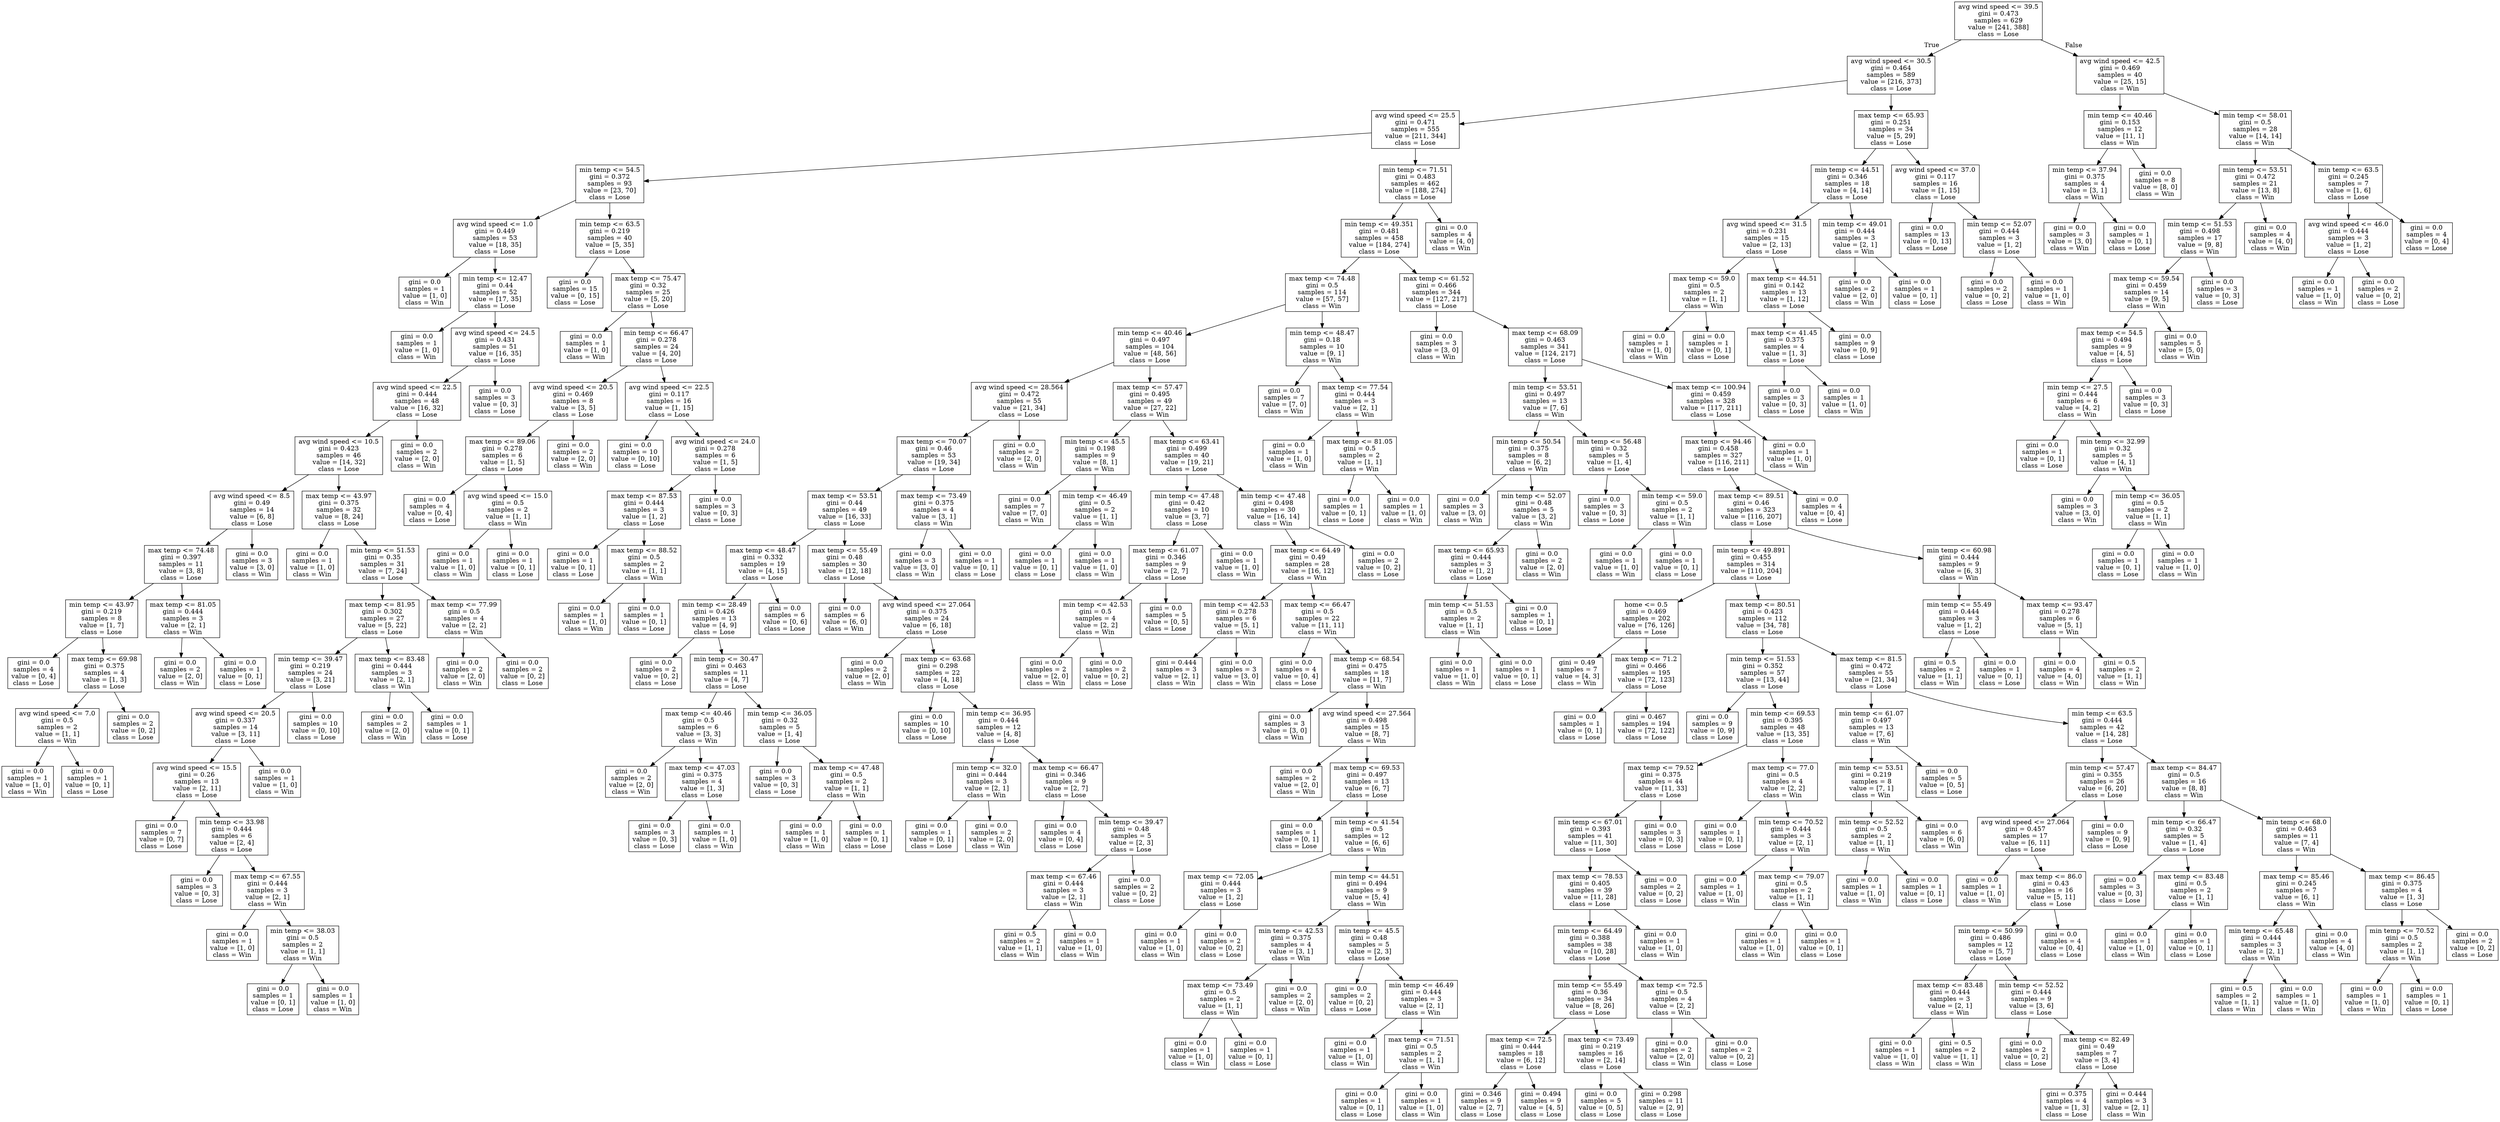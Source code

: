 digraph Tree {
node [shape=box] ;
0 [label="avg wind speed <= 39.5\ngini = 0.473\nsamples = 629\nvalue = [241, 388]\nclass = Lose"] ;
1 [label="avg wind speed <= 30.5\ngini = 0.464\nsamples = 589\nvalue = [216, 373]\nclass = Lose"] ;
0 -> 1 [labeldistance=2.5, labelangle=45, headlabel="True"] ;
2 [label="avg wind speed <= 25.5\ngini = 0.471\nsamples = 555\nvalue = [211, 344]\nclass = Lose"] ;
1 -> 2 ;
3 [label="min temp <= 54.5\ngini = 0.372\nsamples = 93\nvalue = [23, 70]\nclass = Lose"] ;
2 -> 3 ;
4 [label="avg wind speed <= 1.0\ngini = 0.449\nsamples = 53\nvalue = [18, 35]\nclass = Lose"] ;
3 -> 4 ;
5 [label="gini = 0.0\nsamples = 1\nvalue = [1, 0]\nclass = Win"] ;
4 -> 5 ;
6 [label="min temp <= 12.47\ngini = 0.44\nsamples = 52\nvalue = [17, 35]\nclass = Lose"] ;
4 -> 6 ;
7 [label="gini = 0.0\nsamples = 1\nvalue = [1, 0]\nclass = Win"] ;
6 -> 7 ;
8 [label="avg wind speed <= 24.5\ngini = 0.431\nsamples = 51\nvalue = [16, 35]\nclass = Lose"] ;
6 -> 8 ;
9 [label="avg wind speed <= 22.5\ngini = 0.444\nsamples = 48\nvalue = [16, 32]\nclass = Lose"] ;
8 -> 9 ;
10 [label="avg wind speed <= 10.5\ngini = 0.423\nsamples = 46\nvalue = [14, 32]\nclass = Lose"] ;
9 -> 10 ;
11 [label="avg wind speed <= 8.5\ngini = 0.49\nsamples = 14\nvalue = [6, 8]\nclass = Lose"] ;
10 -> 11 ;
12 [label="max temp <= 74.48\ngini = 0.397\nsamples = 11\nvalue = [3, 8]\nclass = Lose"] ;
11 -> 12 ;
13 [label="min temp <= 43.97\ngini = 0.219\nsamples = 8\nvalue = [1, 7]\nclass = Lose"] ;
12 -> 13 ;
14 [label="gini = 0.0\nsamples = 4\nvalue = [0, 4]\nclass = Lose"] ;
13 -> 14 ;
15 [label="max temp <= 69.98\ngini = 0.375\nsamples = 4\nvalue = [1, 3]\nclass = Lose"] ;
13 -> 15 ;
16 [label="avg wind speed <= 7.0\ngini = 0.5\nsamples = 2\nvalue = [1, 1]\nclass = Win"] ;
15 -> 16 ;
17 [label="gini = 0.0\nsamples = 1\nvalue = [1, 0]\nclass = Win"] ;
16 -> 17 ;
18 [label="gini = 0.0\nsamples = 1\nvalue = [0, 1]\nclass = Lose"] ;
16 -> 18 ;
19 [label="gini = 0.0\nsamples = 2\nvalue = [0, 2]\nclass = Lose"] ;
15 -> 19 ;
20 [label="max temp <= 81.05\ngini = 0.444\nsamples = 3\nvalue = [2, 1]\nclass = Win"] ;
12 -> 20 ;
21 [label="gini = 0.0\nsamples = 2\nvalue = [2, 0]\nclass = Win"] ;
20 -> 21 ;
22 [label="gini = 0.0\nsamples = 1\nvalue = [0, 1]\nclass = Lose"] ;
20 -> 22 ;
23 [label="gini = 0.0\nsamples = 3\nvalue = [3, 0]\nclass = Win"] ;
11 -> 23 ;
24 [label="max temp <= 43.97\ngini = 0.375\nsamples = 32\nvalue = [8, 24]\nclass = Lose"] ;
10 -> 24 ;
25 [label="gini = 0.0\nsamples = 1\nvalue = [1, 0]\nclass = Win"] ;
24 -> 25 ;
26 [label="min temp <= 51.53\ngini = 0.35\nsamples = 31\nvalue = [7, 24]\nclass = Lose"] ;
24 -> 26 ;
27 [label="max temp <= 81.95\ngini = 0.302\nsamples = 27\nvalue = [5, 22]\nclass = Lose"] ;
26 -> 27 ;
28 [label="min temp <= 39.47\ngini = 0.219\nsamples = 24\nvalue = [3, 21]\nclass = Lose"] ;
27 -> 28 ;
29 [label="avg wind speed <= 20.5\ngini = 0.337\nsamples = 14\nvalue = [3, 11]\nclass = Lose"] ;
28 -> 29 ;
30 [label="avg wind speed <= 15.5\ngini = 0.26\nsamples = 13\nvalue = [2, 11]\nclass = Lose"] ;
29 -> 30 ;
31 [label="gini = 0.0\nsamples = 7\nvalue = [0, 7]\nclass = Lose"] ;
30 -> 31 ;
32 [label="min temp <= 33.98\ngini = 0.444\nsamples = 6\nvalue = [2, 4]\nclass = Lose"] ;
30 -> 32 ;
33 [label="gini = 0.0\nsamples = 3\nvalue = [0, 3]\nclass = Lose"] ;
32 -> 33 ;
34 [label="max temp <= 67.55\ngini = 0.444\nsamples = 3\nvalue = [2, 1]\nclass = Win"] ;
32 -> 34 ;
35 [label="gini = 0.0\nsamples = 1\nvalue = [1, 0]\nclass = Win"] ;
34 -> 35 ;
36 [label="min temp <= 38.03\ngini = 0.5\nsamples = 2\nvalue = [1, 1]\nclass = Win"] ;
34 -> 36 ;
37 [label="gini = 0.0\nsamples = 1\nvalue = [0, 1]\nclass = Lose"] ;
36 -> 37 ;
38 [label="gini = 0.0\nsamples = 1\nvalue = [1, 0]\nclass = Win"] ;
36 -> 38 ;
39 [label="gini = 0.0\nsamples = 1\nvalue = [1, 0]\nclass = Win"] ;
29 -> 39 ;
40 [label="gini = 0.0\nsamples = 10\nvalue = [0, 10]\nclass = Lose"] ;
28 -> 40 ;
41 [label="max temp <= 83.48\ngini = 0.444\nsamples = 3\nvalue = [2, 1]\nclass = Win"] ;
27 -> 41 ;
42 [label="gini = 0.0\nsamples = 2\nvalue = [2, 0]\nclass = Win"] ;
41 -> 42 ;
43 [label="gini = 0.0\nsamples = 1\nvalue = [0, 1]\nclass = Lose"] ;
41 -> 43 ;
44 [label="max temp <= 77.99\ngini = 0.5\nsamples = 4\nvalue = [2, 2]\nclass = Win"] ;
26 -> 44 ;
45 [label="gini = 0.0\nsamples = 2\nvalue = [2, 0]\nclass = Win"] ;
44 -> 45 ;
46 [label="gini = 0.0\nsamples = 2\nvalue = [0, 2]\nclass = Lose"] ;
44 -> 46 ;
47 [label="gini = 0.0\nsamples = 2\nvalue = [2, 0]\nclass = Win"] ;
9 -> 47 ;
48 [label="gini = 0.0\nsamples = 3\nvalue = [0, 3]\nclass = Lose"] ;
8 -> 48 ;
49 [label="min temp <= 63.5\ngini = 0.219\nsamples = 40\nvalue = [5, 35]\nclass = Lose"] ;
3 -> 49 ;
50 [label="gini = 0.0\nsamples = 15\nvalue = [0, 15]\nclass = Lose"] ;
49 -> 50 ;
51 [label="max temp <= 75.47\ngini = 0.32\nsamples = 25\nvalue = [5, 20]\nclass = Lose"] ;
49 -> 51 ;
52 [label="gini = 0.0\nsamples = 1\nvalue = [1, 0]\nclass = Win"] ;
51 -> 52 ;
53 [label="min temp <= 66.47\ngini = 0.278\nsamples = 24\nvalue = [4, 20]\nclass = Lose"] ;
51 -> 53 ;
54 [label="avg wind speed <= 20.5\ngini = 0.469\nsamples = 8\nvalue = [3, 5]\nclass = Lose"] ;
53 -> 54 ;
55 [label="max temp <= 89.06\ngini = 0.278\nsamples = 6\nvalue = [1, 5]\nclass = Lose"] ;
54 -> 55 ;
56 [label="gini = 0.0\nsamples = 4\nvalue = [0, 4]\nclass = Lose"] ;
55 -> 56 ;
57 [label="avg wind speed <= 15.0\ngini = 0.5\nsamples = 2\nvalue = [1, 1]\nclass = Win"] ;
55 -> 57 ;
58 [label="gini = 0.0\nsamples = 1\nvalue = [1, 0]\nclass = Win"] ;
57 -> 58 ;
59 [label="gini = 0.0\nsamples = 1\nvalue = [0, 1]\nclass = Lose"] ;
57 -> 59 ;
60 [label="gini = 0.0\nsamples = 2\nvalue = [2, 0]\nclass = Win"] ;
54 -> 60 ;
61 [label="avg wind speed <= 22.5\ngini = 0.117\nsamples = 16\nvalue = [1, 15]\nclass = Lose"] ;
53 -> 61 ;
62 [label="gini = 0.0\nsamples = 10\nvalue = [0, 10]\nclass = Lose"] ;
61 -> 62 ;
63 [label="avg wind speed <= 24.0\ngini = 0.278\nsamples = 6\nvalue = [1, 5]\nclass = Lose"] ;
61 -> 63 ;
64 [label="max temp <= 87.53\ngini = 0.444\nsamples = 3\nvalue = [1, 2]\nclass = Lose"] ;
63 -> 64 ;
65 [label="gini = 0.0\nsamples = 1\nvalue = [0, 1]\nclass = Lose"] ;
64 -> 65 ;
66 [label="max temp <= 88.52\ngini = 0.5\nsamples = 2\nvalue = [1, 1]\nclass = Win"] ;
64 -> 66 ;
67 [label="gini = 0.0\nsamples = 1\nvalue = [1, 0]\nclass = Win"] ;
66 -> 67 ;
68 [label="gini = 0.0\nsamples = 1\nvalue = [0, 1]\nclass = Lose"] ;
66 -> 68 ;
69 [label="gini = 0.0\nsamples = 3\nvalue = [0, 3]\nclass = Lose"] ;
63 -> 69 ;
70 [label="min temp <= 71.51\ngini = 0.483\nsamples = 462\nvalue = [188, 274]\nclass = Lose"] ;
2 -> 70 ;
71 [label="min temp <= 49.351\ngini = 0.481\nsamples = 458\nvalue = [184, 274]\nclass = Lose"] ;
70 -> 71 ;
72 [label="max temp <= 74.48\ngini = 0.5\nsamples = 114\nvalue = [57, 57]\nclass = Win"] ;
71 -> 72 ;
73 [label="min temp <= 40.46\ngini = 0.497\nsamples = 104\nvalue = [48, 56]\nclass = Lose"] ;
72 -> 73 ;
74 [label="avg wind speed <= 28.564\ngini = 0.472\nsamples = 55\nvalue = [21, 34]\nclass = Lose"] ;
73 -> 74 ;
75 [label="max temp <= 70.07\ngini = 0.46\nsamples = 53\nvalue = [19, 34]\nclass = Lose"] ;
74 -> 75 ;
76 [label="max temp <= 53.51\ngini = 0.44\nsamples = 49\nvalue = [16, 33]\nclass = Lose"] ;
75 -> 76 ;
77 [label="max temp <= 48.47\ngini = 0.332\nsamples = 19\nvalue = [4, 15]\nclass = Lose"] ;
76 -> 77 ;
78 [label="min temp <= 28.49\ngini = 0.426\nsamples = 13\nvalue = [4, 9]\nclass = Lose"] ;
77 -> 78 ;
79 [label="gini = 0.0\nsamples = 2\nvalue = [0, 2]\nclass = Lose"] ;
78 -> 79 ;
80 [label="min temp <= 30.47\ngini = 0.463\nsamples = 11\nvalue = [4, 7]\nclass = Lose"] ;
78 -> 80 ;
81 [label="max temp <= 40.46\ngini = 0.5\nsamples = 6\nvalue = [3, 3]\nclass = Win"] ;
80 -> 81 ;
82 [label="gini = 0.0\nsamples = 2\nvalue = [2, 0]\nclass = Win"] ;
81 -> 82 ;
83 [label="max temp <= 47.03\ngini = 0.375\nsamples = 4\nvalue = [1, 3]\nclass = Lose"] ;
81 -> 83 ;
84 [label="gini = 0.0\nsamples = 3\nvalue = [0, 3]\nclass = Lose"] ;
83 -> 84 ;
85 [label="gini = 0.0\nsamples = 1\nvalue = [1, 0]\nclass = Win"] ;
83 -> 85 ;
86 [label="min temp <= 36.05\ngini = 0.32\nsamples = 5\nvalue = [1, 4]\nclass = Lose"] ;
80 -> 86 ;
87 [label="gini = 0.0\nsamples = 3\nvalue = [0, 3]\nclass = Lose"] ;
86 -> 87 ;
88 [label="max temp <= 47.48\ngini = 0.5\nsamples = 2\nvalue = [1, 1]\nclass = Win"] ;
86 -> 88 ;
89 [label="gini = 0.0\nsamples = 1\nvalue = [1, 0]\nclass = Win"] ;
88 -> 89 ;
90 [label="gini = 0.0\nsamples = 1\nvalue = [0, 1]\nclass = Lose"] ;
88 -> 90 ;
91 [label="gini = 0.0\nsamples = 6\nvalue = [0, 6]\nclass = Lose"] ;
77 -> 91 ;
92 [label="max temp <= 55.49\ngini = 0.48\nsamples = 30\nvalue = [12, 18]\nclass = Lose"] ;
76 -> 92 ;
93 [label="gini = 0.0\nsamples = 6\nvalue = [6, 0]\nclass = Win"] ;
92 -> 93 ;
94 [label="avg wind speed <= 27.064\ngini = 0.375\nsamples = 24\nvalue = [6, 18]\nclass = Lose"] ;
92 -> 94 ;
95 [label="gini = 0.0\nsamples = 2\nvalue = [2, 0]\nclass = Win"] ;
94 -> 95 ;
96 [label="max temp <= 63.68\ngini = 0.298\nsamples = 22\nvalue = [4, 18]\nclass = Lose"] ;
94 -> 96 ;
97 [label="gini = 0.0\nsamples = 10\nvalue = [0, 10]\nclass = Lose"] ;
96 -> 97 ;
98 [label="min temp <= 36.95\ngini = 0.444\nsamples = 12\nvalue = [4, 8]\nclass = Lose"] ;
96 -> 98 ;
99 [label="min temp <= 32.0\ngini = 0.444\nsamples = 3\nvalue = [2, 1]\nclass = Win"] ;
98 -> 99 ;
100 [label="gini = 0.0\nsamples = 1\nvalue = [0, 1]\nclass = Lose"] ;
99 -> 100 ;
101 [label="gini = 0.0\nsamples = 2\nvalue = [2, 0]\nclass = Win"] ;
99 -> 101 ;
102 [label="max temp <= 66.47\ngini = 0.346\nsamples = 9\nvalue = [2, 7]\nclass = Lose"] ;
98 -> 102 ;
103 [label="gini = 0.0\nsamples = 4\nvalue = [0, 4]\nclass = Lose"] ;
102 -> 103 ;
104 [label="min temp <= 39.47\ngini = 0.48\nsamples = 5\nvalue = [2, 3]\nclass = Lose"] ;
102 -> 104 ;
105 [label="max temp <= 67.46\ngini = 0.444\nsamples = 3\nvalue = [2, 1]\nclass = Win"] ;
104 -> 105 ;
106 [label="gini = 0.5\nsamples = 2\nvalue = [1, 1]\nclass = Win"] ;
105 -> 106 ;
107 [label="gini = 0.0\nsamples = 1\nvalue = [1, 0]\nclass = Win"] ;
105 -> 107 ;
108 [label="gini = 0.0\nsamples = 2\nvalue = [0, 2]\nclass = Lose"] ;
104 -> 108 ;
109 [label="max temp <= 73.49\ngini = 0.375\nsamples = 4\nvalue = [3, 1]\nclass = Win"] ;
75 -> 109 ;
110 [label="gini = 0.0\nsamples = 3\nvalue = [3, 0]\nclass = Win"] ;
109 -> 110 ;
111 [label="gini = 0.0\nsamples = 1\nvalue = [0, 1]\nclass = Lose"] ;
109 -> 111 ;
112 [label="gini = 0.0\nsamples = 2\nvalue = [2, 0]\nclass = Win"] ;
74 -> 112 ;
113 [label="max temp <= 57.47\ngini = 0.495\nsamples = 49\nvalue = [27, 22]\nclass = Win"] ;
73 -> 113 ;
114 [label="min temp <= 45.5\ngini = 0.198\nsamples = 9\nvalue = [8, 1]\nclass = Win"] ;
113 -> 114 ;
115 [label="gini = 0.0\nsamples = 7\nvalue = [7, 0]\nclass = Win"] ;
114 -> 115 ;
116 [label="min temp <= 46.49\ngini = 0.5\nsamples = 2\nvalue = [1, 1]\nclass = Win"] ;
114 -> 116 ;
117 [label="gini = 0.0\nsamples = 1\nvalue = [0, 1]\nclass = Lose"] ;
116 -> 117 ;
118 [label="gini = 0.0\nsamples = 1\nvalue = [1, 0]\nclass = Win"] ;
116 -> 118 ;
119 [label="max temp <= 63.41\ngini = 0.499\nsamples = 40\nvalue = [19, 21]\nclass = Lose"] ;
113 -> 119 ;
120 [label="min temp <= 47.48\ngini = 0.42\nsamples = 10\nvalue = [3, 7]\nclass = Lose"] ;
119 -> 120 ;
121 [label="max temp <= 61.07\ngini = 0.346\nsamples = 9\nvalue = [2, 7]\nclass = Lose"] ;
120 -> 121 ;
122 [label="min temp <= 42.53\ngini = 0.5\nsamples = 4\nvalue = [2, 2]\nclass = Win"] ;
121 -> 122 ;
123 [label="gini = 0.0\nsamples = 2\nvalue = [2, 0]\nclass = Win"] ;
122 -> 123 ;
124 [label="gini = 0.0\nsamples = 2\nvalue = [0, 2]\nclass = Lose"] ;
122 -> 124 ;
125 [label="gini = 0.0\nsamples = 5\nvalue = [0, 5]\nclass = Lose"] ;
121 -> 125 ;
126 [label="gini = 0.0\nsamples = 1\nvalue = [1, 0]\nclass = Win"] ;
120 -> 126 ;
127 [label="min temp <= 47.48\ngini = 0.498\nsamples = 30\nvalue = [16, 14]\nclass = Win"] ;
119 -> 127 ;
128 [label="max temp <= 64.49\ngini = 0.49\nsamples = 28\nvalue = [16, 12]\nclass = Win"] ;
127 -> 128 ;
129 [label="min temp <= 42.53\ngini = 0.278\nsamples = 6\nvalue = [5, 1]\nclass = Win"] ;
128 -> 129 ;
130 [label="gini = 0.444\nsamples = 3\nvalue = [2, 1]\nclass = Win"] ;
129 -> 130 ;
131 [label="gini = 0.0\nsamples = 3\nvalue = [3, 0]\nclass = Win"] ;
129 -> 131 ;
132 [label="max temp <= 66.47\ngini = 0.5\nsamples = 22\nvalue = [11, 11]\nclass = Win"] ;
128 -> 132 ;
133 [label="gini = 0.0\nsamples = 4\nvalue = [0, 4]\nclass = Lose"] ;
132 -> 133 ;
134 [label="max temp <= 68.54\ngini = 0.475\nsamples = 18\nvalue = [11, 7]\nclass = Win"] ;
132 -> 134 ;
135 [label="gini = 0.0\nsamples = 3\nvalue = [3, 0]\nclass = Win"] ;
134 -> 135 ;
136 [label="avg wind speed <= 27.564\ngini = 0.498\nsamples = 15\nvalue = [8, 7]\nclass = Win"] ;
134 -> 136 ;
137 [label="gini = 0.0\nsamples = 2\nvalue = [2, 0]\nclass = Win"] ;
136 -> 137 ;
138 [label="max temp <= 69.53\ngini = 0.497\nsamples = 13\nvalue = [6, 7]\nclass = Lose"] ;
136 -> 138 ;
139 [label="gini = 0.0\nsamples = 1\nvalue = [0, 1]\nclass = Lose"] ;
138 -> 139 ;
140 [label="min temp <= 41.54\ngini = 0.5\nsamples = 12\nvalue = [6, 6]\nclass = Win"] ;
138 -> 140 ;
141 [label="max temp <= 72.05\ngini = 0.444\nsamples = 3\nvalue = [1, 2]\nclass = Lose"] ;
140 -> 141 ;
142 [label="gini = 0.0\nsamples = 1\nvalue = [1, 0]\nclass = Win"] ;
141 -> 142 ;
143 [label="gini = 0.0\nsamples = 2\nvalue = [0, 2]\nclass = Lose"] ;
141 -> 143 ;
144 [label="min temp <= 44.51\ngini = 0.494\nsamples = 9\nvalue = [5, 4]\nclass = Win"] ;
140 -> 144 ;
145 [label="min temp <= 42.53\ngini = 0.375\nsamples = 4\nvalue = [3, 1]\nclass = Win"] ;
144 -> 145 ;
146 [label="max temp <= 73.49\ngini = 0.5\nsamples = 2\nvalue = [1, 1]\nclass = Win"] ;
145 -> 146 ;
147 [label="gini = 0.0\nsamples = 1\nvalue = [1, 0]\nclass = Win"] ;
146 -> 147 ;
148 [label="gini = 0.0\nsamples = 1\nvalue = [0, 1]\nclass = Lose"] ;
146 -> 148 ;
149 [label="gini = 0.0\nsamples = 2\nvalue = [2, 0]\nclass = Win"] ;
145 -> 149 ;
150 [label="min temp <= 45.5\ngini = 0.48\nsamples = 5\nvalue = [2, 3]\nclass = Lose"] ;
144 -> 150 ;
151 [label="gini = 0.0\nsamples = 2\nvalue = [0, 2]\nclass = Lose"] ;
150 -> 151 ;
152 [label="min temp <= 46.49\ngini = 0.444\nsamples = 3\nvalue = [2, 1]\nclass = Win"] ;
150 -> 152 ;
153 [label="gini = 0.0\nsamples = 1\nvalue = [1, 0]\nclass = Win"] ;
152 -> 153 ;
154 [label="max temp <= 71.51\ngini = 0.5\nsamples = 2\nvalue = [1, 1]\nclass = Win"] ;
152 -> 154 ;
155 [label="gini = 0.0\nsamples = 1\nvalue = [0, 1]\nclass = Lose"] ;
154 -> 155 ;
156 [label="gini = 0.0\nsamples = 1\nvalue = [1, 0]\nclass = Win"] ;
154 -> 156 ;
157 [label="gini = 0.0\nsamples = 2\nvalue = [0, 2]\nclass = Lose"] ;
127 -> 157 ;
158 [label="min temp <= 48.47\ngini = 0.18\nsamples = 10\nvalue = [9, 1]\nclass = Win"] ;
72 -> 158 ;
159 [label="gini = 0.0\nsamples = 7\nvalue = [7, 0]\nclass = Win"] ;
158 -> 159 ;
160 [label="max temp <= 77.54\ngini = 0.444\nsamples = 3\nvalue = [2, 1]\nclass = Win"] ;
158 -> 160 ;
161 [label="gini = 0.0\nsamples = 1\nvalue = [1, 0]\nclass = Win"] ;
160 -> 161 ;
162 [label="max temp <= 81.05\ngini = 0.5\nsamples = 2\nvalue = [1, 1]\nclass = Win"] ;
160 -> 162 ;
163 [label="gini = 0.0\nsamples = 1\nvalue = [0, 1]\nclass = Lose"] ;
162 -> 163 ;
164 [label="gini = 0.0\nsamples = 1\nvalue = [1, 0]\nclass = Win"] ;
162 -> 164 ;
165 [label="max temp <= 61.52\ngini = 0.466\nsamples = 344\nvalue = [127, 217]\nclass = Lose"] ;
71 -> 165 ;
166 [label="gini = 0.0\nsamples = 3\nvalue = [3, 0]\nclass = Win"] ;
165 -> 166 ;
167 [label="max temp <= 68.09\ngini = 0.463\nsamples = 341\nvalue = [124, 217]\nclass = Lose"] ;
165 -> 167 ;
168 [label="min temp <= 53.51\ngini = 0.497\nsamples = 13\nvalue = [7, 6]\nclass = Win"] ;
167 -> 168 ;
169 [label="min temp <= 50.54\ngini = 0.375\nsamples = 8\nvalue = [6, 2]\nclass = Win"] ;
168 -> 169 ;
170 [label="gini = 0.0\nsamples = 3\nvalue = [3, 0]\nclass = Win"] ;
169 -> 170 ;
171 [label="min temp <= 52.07\ngini = 0.48\nsamples = 5\nvalue = [3, 2]\nclass = Win"] ;
169 -> 171 ;
172 [label="max temp <= 65.93\ngini = 0.444\nsamples = 3\nvalue = [1, 2]\nclass = Lose"] ;
171 -> 172 ;
173 [label="min temp <= 51.53\ngini = 0.5\nsamples = 2\nvalue = [1, 1]\nclass = Win"] ;
172 -> 173 ;
174 [label="gini = 0.0\nsamples = 1\nvalue = [1, 0]\nclass = Win"] ;
173 -> 174 ;
175 [label="gini = 0.0\nsamples = 1\nvalue = [0, 1]\nclass = Lose"] ;
173 -> 175 ;
176 [label="gini = 0.0\nsamples = 1\nvalue = [0, 1]\nclass = Lose"] ;
172 -> 176 ;
177 [label="gini = 0.0\nsamples = 2\nvalue = [2, 0]\nclass = Win"] ;
171 -> 177 ;
178 [label="min temp <= 56.48\ngini = 0.32\nsamples = 5\nvalue = [1, 4]\nclass = Lose"] ;
168 -> 178 ;
179 [label="gini = 0.0\nsamples = 3\nvalue = [0, 3]\nclass = Lose"] ;
178 -> 179 ;
180 [label="min temp <= 59.0\ngini = 0.5\nsamples = 2\nvalue = [1, 1]\nclass = Win"] ;
178 -> 180 ;
181 [label="gini = 0.0\nsamples = 1\nvalue = [1, 0]\nclass = Win"] ;
180 -> 181 ;
182 [label="gini = 0.0\nsamples = 1\nvalue = [0, 1]\nclass = Lose"] ;
180 -> 182 ;
183 [label="max temp <= 100.94\ngini = 0.459\nsamples = 328\nvalue = [117, 211]\nclass = Lose"] ;
167 -> 183 ;
184 [label="max temp <= 94.46\ngini = 0.458\nsamples = 327\nvalue = [116, 211]\nclass = Lose"] ;
183 -> 184 ;
185 [label="max temp <= 89.51\ngini = 0.46\nsamples = 323\nvalue = [116, 207]\nclass = Lose"] ;
184 -> 185 ;
186 [label="min temp <= 49.891\ngini = 0.455\nsamples = 314\nvalue = [110, 204]\nclass = Lose"] ;
185 -> 186 ;
187 [label="home <= 0.5\ngini = 0.469\nsamples = 202\nvalue = [76, 126]\nclass = Lose"] ;
186 -> 187 ;
188 [label="gini = 0.49\nsamples = 7\nvalue = [4, 3]\nclass = Win"] ;
187 -> 188 ;
189 [label="max temp <= 71.2\ngini = 0.466\nsamples = 195\nvalue = [72, 123]\nclass = Lose"] ;
187 -> 189 ;
190 [label="gini = 0.0\nsamples = 1\nvalue = [0, 1]\nclass = Lose"] ;
189 -> 190 ;
191 [label="gini = 0.467\nsamples = 194\nvalue = [72, 122]\nclass = Lose"] ;
189 -> 191 ;
192 [label="max temp <= 80.51\ngini = 0.423\nsamples = 112\nvalue = [34, 78]\nclass = Lose"] ;
186 -> 192 ;
193 [label="min temp <= 51.53\ngini = 0.352\nsamples = 57\nvalue = [13, 44]\nclass = Lose"] ;
192 -> 193 ;
194 [label="gini = 0.0\nsamples = 9\nvalue = [0, 9]\nclass = Lose"] ;
193 -> 194 ;
195 [label="min temp <= 69.53\ngini = 0.395\nsamples = 48\nvalue = [13, 35]\nclass = Lose"] ;
193 -> 195 ;
196 [label="max temp <= 79.52\ngini = 0.375\nsamples = 44\nvalue = [11, 33]\nclass = Lose"] ;
195 -> 196 ;
197 [label="min temp <= 67.01\ngini = 0.393\nsamples = 41\nvalue = [11, 30]\nclass = Lose"] ;
196 -> 197 ;
198 [label="max temp <= 78.53\ngini = 0.405\nsamples = 39\nvalue = [11, 28]\nclass = Lose"] ;
197 -> 198 ;
199 [label="min temp <= 64.49\ngini = 0.388\nsamples = 38\nvalue = [10, 28]\nclass = Lose"] ;
198 -> 199 ;
200 [label="min temp <= 55.49\ngini = 0.36\nsamples = 34\nvalue = [8, 26]\nclass = Lose"] ;
199 -> 200 ;
201 [label="max temp <= 72.5\ngini = 0.444\nsamples = 18\nvalue = [6, 12]\nclass = Lose"] ;
200 -> 201 ;
202 [label="gini = 0.346\nsamples = 9\nvalue = [2, 7]\nclass = Lose"] ;
201 -> 202 ;
203 [label="gini = 0.494\nsamples = 9\nvalue = [4, 5]\nclass = Lose"] ;
201 -> 203 ;
204 [label="max temp <= 73.49\ngini = 0.219\nsamples = 16\nvalue = [2, 14]\nclass = Lose"] ;
200 -> 204 ;
205 [label="gini = 0.0\nsamples = 5\nvalue = [0, 5]\nclass = Lose"] ;
204 -> 205 ;
206 [label="gini = 0.298\nsamples = 11\nvalue = [2, 9]\nclass = Lose"] ;
204 -> 206 ;
207 [label="max temp <= 72.5\ngini = 0.5\nsamples = 4\nvalue = [2, 2]\nclass = Win"] ;
199 -> 207 ;
208 [label="gini = 0.0\nsamples = 2\nvalue = [2, 0]\nclass = Win"] ;
207 -> 208 ;
209 [label="gini = 0.0\nsamples = 2\nvalue = [0, 2]\nclass = Lose"] ;
207 -> 209 ;
210 [label="gini = 0.0\nsamples = 1\nvalue = [1, 0]\nclass = Win"] ;
198 -> 210 ;
211 [label="gini = 0.0\nsamples = 2\nvalue = [0, 2]\nclass = Lose"] ;
197 -> 211 ;
212 [label="gini = 0.0\nsamples = 3\nvalue = [0, 3]\nclass = Lose"] ;
196 -> 212 ;
213 [label="max temp <= 77.0\ngini = 0.5\nsamples = 4\nvalue = [2, 2]\nclass = Win"] ;
195 -> 213 ;
214 [label="gini = 0.0\nsamples = 1\nvalue = [0, 1]\nclass = Lose"] ;
213 -> 214 ;
215 [label="min temp <= 70.52\ngini = 0.444\nsamples = 3\nvalue = [2, 1]\nclass = Win"] ;
213 -> 215 ;
216 [label="gini = 0.0\nsamples = 1\nvalue = [1, 0]\nclass = Win"] ;
215 -> 216 ;
217 [label="max temp <= 79.07\ngini = 0.5\nsamples = 2\nvalue = [1, 1]\nclass = Win"] ;
215 -> 217 ;
218 [label="gini = 0.0\nsamples = 1\nvalue = [1, 0]\nclass = Win"] ;
217 -> 218 ;
219 [label="gini = 0.0\nsamples = 1\nvalue = [0, 1]\nclass = Lose"] ;
217 -> 219 ;
220 [label="max temp <= 81.5\ngini = 0.472\nsamples = 55\nvalue = [21, 34]\nclass = Lose"] ;
192 -> 220 ;
221 [label="min temp <= 61.07\ngini = 0.497\nsamples = 13\nvalue = [7, 6]\nclass = Win"] ;
220 -> 221 ;
222 [label="min temp <= 53.51\ngini = 0.219\nsamples = 8\nvalue = [7, 1]\nclass = Win"] ;
221 -> 222 ;
223 [label="min temp <= 52.52\ngini = 0.5\nsamples = 2\nvalue = [1, 1]\nclass = Win"] ;
222 -> 223 ;
224 [label="gini = 0.0\nsamples = 1\nvalue = [1, 0]\nclass = Win"] ;
223 -> 224 ;
225 [label="gini = 0.0\nsamples = 1\nvalue = [0, 1]\nclass = Lose"] ;
223 -> 225 ;
226 [label="gini = 0.0\nsamples = 6\nvalue = [6, 0]\nclass = Win"] ;
222 -> 226 ;
227 [label="gini = 0.0\nsamples = 5\nvalue = [0, 5]\nclass = Lose"] ;
221 -> 227 ;
228 [label="min temp <= 63.5\ngini = 0.444\nsamples = 42\nvalue = [14, 28]\nclass = Lose"] ;
220 -> 228 ;
229 [label="min temp <= 57.47\ngini = 0.355\nsamples = 26\nvalue = [6, 20]\nclass = Lose"] ;
228 -> 229 ;
230 [label="avg wind speed <= 27.064\ngini = 0.457\nsamples = 17\nvalue = [6, 11]\nclass = Lose"] ;
229 -> 230 ;
231 [label="gini = 0.0\nsamples = 1\nvalue = [1, 0]\nclass = Win"] ;
230 -> 231 ;
232 [label="max temp <= 86.0\ngini = 0.43\nsamples = 16\nvalue = [5, 11]\nclass = Lose"] ;
230 -> 232 ;
233 [label="min temp <= 50.99\ngini = 0.486\nsamples = 12\nvalue = [5, 7]\nclass = Lose"] ;
232 -> 233 ;
234 [label="max temp <= 83.48\ngini = 0.444\nsamples = 3\nvalue = [2, 1]\nclass = Win"] ;
233 -> 234 ;
235 [label="gini = 0.0\nsamples = 1\nvalue = [1, 0]\nclass = Win"] ;
234 -> 235 ;
236 [label="gini = 0.5\nsamples = 2\nvalue = [1, 1]\nclass = Win"] ;
234 -> 236 ;
237 [label="min temp <= 52.52\ngini = 0.444\nsamples = 9\nvalue = [3, 6]\nclass = Lose"] ;
233 -> 237 ;
238 [label="gini = 0.0\nsamples = 2\nvalue = [0, 2]\nclass = Lose"] ;
237 -> 238 ;
239 [label="max temp <= 82.49\ngini = 0.49\nsamples = 7\nvalue = [3, 4]\nclass = Lose"] ;
237 -> 239 ;
240 [label="gini = 0.375\nsamples = 4\nvalue = [1, 3]\nclass = Lose"] ;
239 -> 240 ;
241 [label="gini = 0.444\nsamples = 3\nvalue = [2, 1]\nclass = Win"] ;
239 -> 241 ;
242 [label="gini = 0.0\nsamples = 4\nvalue = [0, 4]\nclass = Lose"] ;
232 -> 242 ;
243 [label="gini = 0.0\nsamples = 9\nvalue = [0, 9]\nclass = Lose"] ;
229 -> 243 ;
244 [label="max temp <= 84.47\ngini = 0.5\nsamples = 16\nvalue = [8, 8]\nclass = Win"] ;
228 -> 244 ;
245 [label="min temp <= 66.47\ngini = 0.32\nsamples = 5\nvalue = [1, 4]\nclass = Lose"] ;
244 -> 245 ;
246 [label="gini = 0.0\nsamples = 3\nvalue = [0, 3]\nclass = Lose"] ;
245 -> 246 ;
247 [label="max temp <= 83.48\ngini = 0.5\nsamples = 2\nvalue = [1, 1]\nclass = Win"] ;
245 -> 247 ;
248 [label="gini = 0.0\nsamples = 1\nvalue = [1, 0]\nclass = Win"] ;
247 -> 248 ;
249 [label="gini = 0.0\nsamples = 1\nvalue = [0, 1]\nclass = Lose"] ;
247 -> 249 ;
250 [label="min temp <= 68.0\ngini = 0.463\nsamples = 11\nvalue = [7, 4]\nclass = Win"] ;
244 -> 250 ;
251 [label="max temp <= 85.46\ngini = 0.245\nsamples = 7\nvalue = [6, 1]\nclass = Win"] ;
250 -> 251 ;
252 [label="min temp <= 65.48\ngini = 0.444\nsamples = 3\nvalue = [2, 1]\nclass = Win"] ;
251 -> 252 ;
253 [label="gini = 0.5\nsamples = 2\nvalue = [1, 1]\nclass = Win"] ;
252 -> 253 ;
254 [label="gini = 0.0\nsamples = 1\nvalue = [1, 0]\nclass = Win"] ;
252 -> 254 ;
255 [label="gini = 0.0\nsamples = 4\nvalue = [4, 0]\nclass = Win"] ;
251 -> 255 ;
256 [label="max temp <= 86.45\ngini = 0.375\nsamples = 4\nvalue = [1, 3]\nclass = Lose"] ;
250 -> 256 ;
257 [label="min temp <= 70.52\ngini = 0.5\nsamples = 2\nvalue = [1, 1]\nclass = Win"] ;
256 -> 257 ;
258 [label="gini = 0.0\nsamples = 1\nvalue = [1, 0]\nclass = Win"] ;
257 -> 258 ;
259 [label="gini = 0.0\nsamples = 1\nvalue = [0, 1]\nclass = Lose"] ;
257 -> 259 ;
260 [label="gini = 0.0\nsamples = 2\nvalue = [0, 2]\nclass = Lose"] ;
256 -> 260 ;
261 [label="min temp <= 60.98\ngini = 0.444\nsamples = 9\nvalue = [6, 3]\nclass = Win"] ;
185 -> 261 ;
262 [label="min temp <= 55.49\ngini = 0.444\nsamples = 3\nvalue = [1, 2]\nclass = Lose"] ;
261 -> 262 ;
263 [label="gini = 0.5\nsamples = 2\nvalue = [1, 1]\nclass = Win"] ;
262 -> 263 ;
264 [label="gini = 0.0\nsamples = 1\nvalue = [0, 1]\nclass = Lose"] ;
262 -> 264 ;
265 [label="max temp <= 93.47\ngini = 0.278\nsamples = 6\nvalue = [5, 1]\nclass = Win"] ;
261 -> 265 ;
266 [label="gini = 0.0\nsamples = 4\nvalue = [4, 0]\nclass = Win"] ;
265 -> 266 ;
267 [label="gini = 0.5\nsamples = 2\nvalue = [1, 1]\nclass = Win"] ;
265 -> 267 ;
268 [label="gini = 0.0\nsamples = 4\nvalue = [0, 4]\nclass = Lose"] ;
184 -> 268 ;
269 [label="gini = 0.0\nsamples = 1\nvalue = [1, 0]\nclass = Win"] ;
183 -> 269 ;
270 [label="gini = 0.0\nsamples = 4\nvalue = [4, 0]\nclass = Win"] ;
70 -> 270 ;
271 [label="max temp <= 65.93\ngini = 0.251\nsamples = 34\nvalue = [5, 29]\nclass = Lose"] ;
1 -> 271 ;
272 [label="min temp <= 44.51\ngini = 0.346\nsamples = 18\nvalue = [4, 14]\nclass = Lose"] ;
271 -> 272 ;
273 [label="avg wind speed <= 31.5\ngini = 0.231\nsamples = 15\nvalue = [2, 13]\nclass = Lose"] ;
272 -> 273 ;
274 [label="max temp <= 59.0\ngini = 0.5\nsamples = 2\nvalue = [1, 1]\nclass = Win"] ;
273 -> 274 ;
275 [label="gini = 0.0\nsamples = 1\nvalue = [1, 0]\nclass = Win"] ;
274 -> 275 ;
276 [label="gini = 0.0\nsamples = 1\nvalue = [0, 1]\nclass = Lose"] ;
274 -> 276 ;
277 [label="max temp <= 44.51\ngini = 0.142\nsamples = 13\nvalue = [1, 12]\nclass = Lose"] ;
273 -> 277 ;
278 [label="max temp <= 41.45\ngini = 0.375\nsamples = 4\nvalue = [1, 3]\nclass = Lose"] ;
277 -> 278 ;
279 [label="gini = 0.0\nsamples = 3\nvalue = [0, 3]\nclass = Lose"] ;
278 -> 279 ;
280 [label="gini = 0.0\nsamples = 1\nvalue = [1, 0]\nclass = Win"] ;
278 -> 280 ;
281 [label="gini = 0.0\nsamples = 9\nvalue = [0, 9]\nclass = Lose"] ;
277 -> 281 ;
282 [label="min temp <= 49.01\ngini = 0.444\nsamples = 3\nvalue = [2, 1]\nclass = Win"] ;
272 -> 282 ;
283 [label="gini = 0.0\nsamples = 2\nvalue = [2, 0]\nclass = Win"] ;
282 -> 283 ;
284 [label="gini = 0.0\nsamples = 1\nvalue = [0, 1]\nclass = Lose"] ;
282 -> 284 ;
285 [label="avg wind speed <= 37.0\ngini = 0.117\nsamples = 16\nvalue = [1, 15]\nclass = Lose"] ;
271 -> 285 ;
286 [label="gini = 0.0\nsamples = 13\nvalue = [0, 13]\nclass = Lose"] ;
285 -> 286 ;
287 [label="min temp <= 52.07\ngini = 0.444\nsamples = 3\nvalue = [1, 2]\nclass = Lose"] ;
285 -> 287 ;
288 [label="gini = 0.0\nsamples = 2\nvalue = [0, 2]\nclass = Lose"] ;
287 -> 288 ;
289 [label="gini = 0.0\nsamples = 1\nvalue = [1, 0]\nclass = Win"] ;
287 -> 289 ;
290 [label="avg wind speed <= 42.5\ngini = 0.469\nsamples = 40\nvalue = [25, 15]\nclass = Win"] ;
0 -> 290 [labeldistance=2.5, labelangle=-45, headlabel="False"] ;
291 [label="min temp <= 40.46\ngini = 0.153\nsamples = 12\nvalue = [11, 1]\nclass = Win"] ;
290 -> 291 ;
292 [label="min temp <= 37.94\ngini = 0.375\nsamples = 4\nvalue = [3, 1]\nclass = Win"] ;
291 -> 292 ;
293 [label="gini = 0.0\nsamples = 3\nvalue = [3, 0]\nclass = Win"] ;
292 -> 293 ;
294 [label="gini = 0.0\nsamples = 1\nvalue = [0, 1]\nclass = Lose"] ;
292 -> 294 ;
295 [label="gini = 0.0\nsamples = 8\nvalue = [8, 0]\nclass = Win"] ;
291 -> 295 ;
296 [label="min temp <= 58.01\ngini = 0.5\nsamples = 28\nvalue = [14, 14]\nclass = Win"] ;
290 -> 296 ;
297 [label="min temp <= 53.51\ngini = 0.472\nsamples = 21\nvalue = [13, 8]\nclass = Win"] ;
296 -> 297 ;
298 [label="min temp <= 51.53\ngini = 0.498\nsamples = 17\nvalue = [9, 8]\nclass = Win"] ;
297 -> 298 ;
299 [label="max temp <= 59.54\ngini = 0.459\nsamples = 14\nvalue = [9, 5]\nclass = Win"] ;
298 -> 299 ;
300 [label="max temp <= 54.5\ngini = 0.494\nsamples = 9\nvalue = [4, 5]\nclass = Lose"] ;
299 -> 300 ;
301 [label="min temp <= 27.5\ngini = 0.444\nsamples = 6\nvalue = [4, 2]\nclass = Win"] ;
300 -> 301 ;
302 [label="gini = 0.0\nsamples = 1\nvalue = [0, 1]\nclass = Lose"] ;
301 -> 302 ;
303 [label="min temp <= 32.99\ngini = 0.32\nsamples = 5\nvalue = [4, 1]\nclass = Win"] ;
301 -> 303 ;
304 [label="gini = 0.0\nsamples = 3\nvalue = [3, 0]\nclass = Win"] ;
303 -> 304 ;
305 [label="min temp <= 36.05\ngini = 0.5\nsamples = 2\nvalue = [1, 1]\nclass = Win"] ;
303 -> 305 ;
306 [label="gini = 0.0\nsamples = 1\nvalue = [0, 1]\nclass = Lose"] ;
305 -> 306 ;
307 [label="gini = 0.0\nsamples = 1\nvalue = [1, 0]\nclass = Win"] ;
305 -> 307 ;
308 [label="gini = 0.0\nsamples = 3\nvalue = [0, 3]\nclass = Lose"] ;
300 -> 308 ;
309 [label="gini = 0.0\nsamples = 5\nvalue = [5, 0]\nclass = Win"] ;
299 -> 309 ;
310 [label="gini = 0.0\nsamples = 3\nvalue = [0, 3]\nclass = Lose"] ;
298 -> 310 ;
311 [label="gini = 0.0\nsamples = 4\nvalue = [4, 0]\nclass = Win"] ;
297 -> 311 ;
312 [label="min temp <= 63.5\ngini = 0.245\nsamples = 7\nvalue = [1, 6]\nclass = Lose"] ;
296 -> 312 ;
313 [label="avg wind speed <= 46.0\ngini = 0.444\nsamples = 3\nvalue = [1, 2]\nclass = Lose"] ;
312 -> 313 ;
314 [label="gini = 0.0\nsamples = 1\nvalue = [1, 0]\nclass = Win"] ;
313 -> 314 ;
315 [label="gini = 0.0\nsamples = 2\nvalue = [0, 2]\nclass = Lose"] ;
313 -> 315 ;
316 [label="gini = 0.0\nsamples = 4\nvalue = [0, 4]\nclass = Lose"] ;
312 -> 316 ;
}